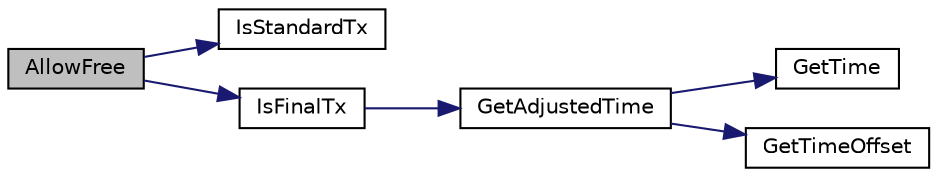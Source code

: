 digraph "AllowFree"
{
  edge [fontname="Helvetica",fontsize="10",labelfontname="Helvetica",labelfontsize="10"];
  node [fontname="Helvetica",fontsize="10",shape=record];
  rankdir="LR";
  Node450 [label="AllowFree",height=0.2,width=0.4,color="black", fillcolor="grey75", style="filled", fontcolor="black"];
  Node450 -> Node451 [color="midnightblue",fontsize="10",style="solid",fontname="Helvetica"];
  Node451 [label="IsStandardTx",height=0.2,width=0.4,color="black", fillcolor="white", style="filled",URL="$d4/dbf/main_8h.html#a74832d5d658916e73adb139fd60e2354",tooltip="Check for standard transaction types. "];
  Node450 -> Node452 [color="midnightblue",fontsize="10",style="solid",fontname="Helvetica"];
  Node452 [label="IsFinalTx",height=0.2,width=0.4,color="black", fillcolor="white", style="filled",URL="$d4/dbf/main_8h.html#aa7ca31ac11bff224c6b0ac27fccce7b5"];
  Node452 -> Node453 [color="midnightblue",fontsize="10",style="solid",fontname="Helvetica"];
  Node453 [label="GetAdjustedTime",height=0.2,width=0.4,color="black", fillcolor="white", style="filled",URL="$df/d2d/util_8cpp.html#a09f81b9c7650f898cf3cf305b87547e6"];
  Node453 -> Node454 [color="midnightblue",fontsize="10",style="solid",fontname="Helvetica"];
  Node454 [label="GetTime",height=0.2,width=0.4,color="black", fillcolor="white", style="filled",URL="$df/d2d/util_8cpp.html#a46fac5fba8ba905b5f9acb364f5d8c6f"];
  Node453 -> Node455 [color="midnightblue",fontsize="10",style="solid",fontname="Helvetica"];
  Node455 [label="GetTimeOffset",height=0.2,width=0.4,color="black", fillcolor="white", style="filled",URL="$df/d2d/util_8cpp.html#a50ca5344c75631267633f15cfe5e983e"];
}
